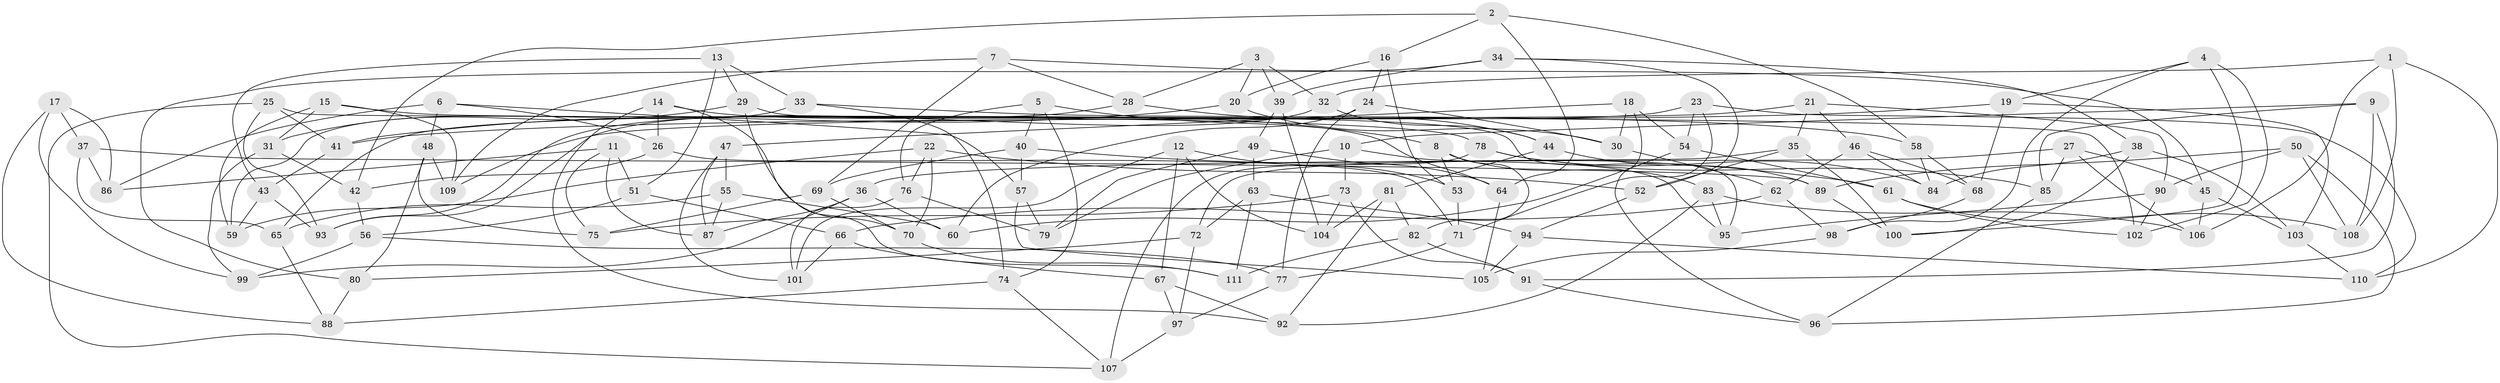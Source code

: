 // coarse degree distribution, {6: 0.09090909090909091, 7: 0.09090909090909091, 5: 0.11363636363636363, 4: 0.38636363636363635, 3: 0.13636363636363635, 8: 0.06818181818181818, 2: 0.06818181818181818, 12: 0.022727272727272728, 15: 0.022727272727272728}
// Generated by graph-tools (version 1.1) at 2025/02/03/04/25 22:02:41]
// undirected, 111 vertices, 222 edges
graph export_dot {
graph [start="1"]
  node [color=gray90,style=filled];
  1;
  2;
  3;
  4;
  5;
  6;
  7;
  8;
  9;
  10;
  11;
  12;
  13;
  14;
  15;
  16;
  17;
  18;
  19;
  20;
  21;
  22;
  23;
  24;
  25;
  26;
  27;
  28;
  29;
  30;
  31;
  32;
  33;
  34;
  35;
  36;
  37;
  38;
  39;
  40;
  41;
  42;
  43;
  44;
  45;
  46;
  47;
  48;
  49;
  50;
  51;
  52;
  53;
  54;
  55;
  56;
  57;
  58;
  59;
  60;
  61;
  62;
  63;
  64;
  65;
  66;
  67;
  68;
  69;
  70;
  71;
  72;
  73;
  74;
  75;
  76;
  77;
  78;
  79;
  80;
  81;
  82;
  83;
  84;
  85;
  86;
  87;
  88;
  89;
  90;
  91;
  92;
  93;
  94;
  95;
  96;
  97;
  98;
  99;
  100;
  101;
  102;
  103;
  104;
  105;
  106;
  107;
  108;
  109;
  110;
  111;
  1 -- 108;
  1 -- 32;
  1 -- 110;
  1 -- 106;
  2 -- 42;
  2 -- 58;
  2 -- 64;
  2 -- 16;
  3 -- 28;
  3 -- 39;
  3 -- 32;
  3 -- 20;
  4 -- 19;
  4 -- 98;
  4 -- 102;
  4 -- 100;
  5 -- 76;
  5 -- 40;
  5 -- 8;
  5 -- 74;
  6 -- 48;
  6 -- 86;
  6 -- 26;
  6 -- 57;
  7 -- 69;
  7 -- 45;
  7 -- 28;
  7 -- 109;
  8 -- 53;
  8 -- 83;
  8 -- 82;
  9 -- 108;
  9 -- 85;
  9 -- 91;
  9 -- 10;
  10 -- 73;
  10 -- 95;
  10 -- 79;
  11 -- 87;
  11 -- 86;
  11 -- 51;
  11 -- 75;
  12 -- 104;
  12 -- 53;
  12 -- 101;
  12 -- 67;
  13 -- 33;
  13 -- 29;
  13 -- 51;
  13 -- 43;
  14 -- 64;
  14 -- 26;
  14 -- 70;
  14 -- 92;
  15 -- 78;
  15 -- 59;
  15 -- 109;
  15 -- 31;
  16 -- 20;
  16 -- 53;
  16 -- 24;
  17 -- 86;
  17 -- 99;
  17 -- 37;
  17 -- 88;
  18 -- 47;
  18 -- 30;
  18 -- 96;
  18 -- 54;
  19 -- 68;
  19 -- 41;
  19 -- 103;
  20 -- 41;
  20 -- 30;
  21 -- 46;
  21 -- 35;
  21 -- 90;
  21 -- 109;
  22 -- 70;
  22 -- 76;
  22 -- 59;
  22 -- 52;
  23 -- 54;
  23 -- 65;
  23 -- 110;
  23 -- 71;
  24 -- 30;
  24 -- 77;
  24 -- 60;
  25 -- 102;
  25 -- 93;
  25 -- 41;
  25 -- 107;
  26 -- 71;
  26 -- 42;
  27 -- 36;
  27 -- 106;
  27 -- 85;
  27 -- 45;
  28 -- 93;
  28 -- 44;
  29 -- 95;
  29 -- 111;
  29 -- 31;
  30 -- 62;
  31 -- 99;
  31 -- 42;
  32 -- 44;
  32 -- 93;
  33 -- 74;
  33 -- 58;
  33 -- 59;
  34 -- 38;
  34 -- 39;
  34 -- 52;
  34 -- 80;
  35 -- 72;
  35 -- 52;
  35 -- 100;
  36 -- 87;
  36 -- 60;
  36 -- 99;
  37 -- 89;
  37 -- 65;
  37 -- 86;
  38 -- 84;
  38 -- 100;
  38 -- 103;
  39 -- 49;
  39 -- 104;
  40 -- 57;
  40 -- 61;
  40 -- 69;
  41 -- 43;
  42 -- 56;
  43 -- 59;
  43 -- 93;
  44 -- 89;
  44 -- 81;
  45 -- 103;
  45 -- 106;
  46 -- 84;
  46 -- 62;
  46 -- 68;
  47 -- 101;
  47 -- 55;
  47 -- 87;
  48 -- 75;
  48 -- 109;
  48 -- 80;
  49 -- 64;
  49 -- 63;
  49 -- 79;
  50 -- 96;
  50 -- 90;
  50 -- 108;
  50 -- 89;
  51 -- 66;
  51 -- 56;
  52 -- 94;
  53 -- 71;
  54 -- 61;
  54 -- 60;
  55 -- 87;
  55 -- 60;
  55 -- 65;
  56 -- 99;
  56 -- 77;
  57 -- 105;
  57 -- 79;
  58 -- 68;
  58 -- 84;
  61 -- 108;
  61 -- 102;
  62 -- 98;
  62 -- 66;
  63 -- 111;
  63 -- 94;
  63 -- 72;
  64 -- 105;
  65 -- 88;
  66 -- 67;
  66 -- 101;
  67 -- 92;
  67 -- 97;
  68 -- 98;
  69 -- 70;
  69 -- 75;
  70 -- 111;
  71 -- 77;
  72 -- 97;
  72 -- 80;
  73 -- 104;
  73 -- 75;
  73 -- 91;
  74 -- 88;
  74 -- 107;
  76 -- 101;
  76 -- 79;
  77 -- 97;
  78 -- 84;
  78 -- 107;
  78 -- 85;
  80 -- 88;
  81 -- 92;
  81 -- 104;
  81 -- 82;
  82 -- 111;
  82 -- 91;
  83 -- 95;
  83 -- 106;
  83 -- 92;
  85 -- 96;
  89 -- 100;
  90 -- 95;
  90 -- 102;
  91 -- 96;
  94 -- 105;
  94 -- 110;
  97 -- 107;
  98 -- 105;
  103 -- 110;
}
